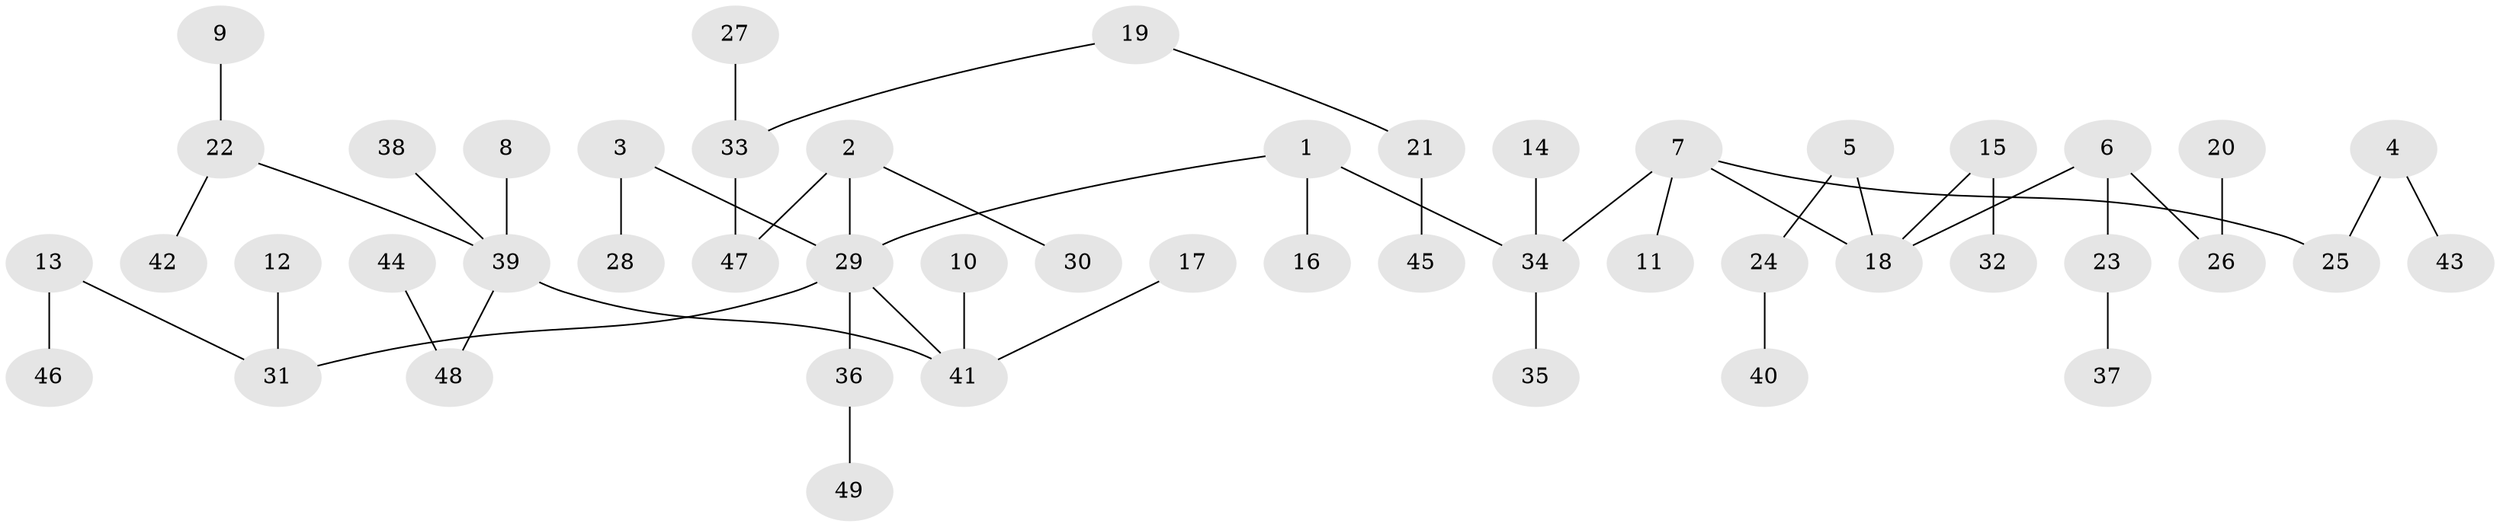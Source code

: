 // original degree distribution, {2: 0.26804123711340205, 3: 0.1134020618556701, 6: 0.010309278350515464, 5: 0.020618556701030927, 8: 0.010309278350515464, 4: 0.07216494845360824, 7: 0.010309278350515464, 1: 0.4948453608247423}
// Generated by graph-tools (version 1.1) at 2025/02/03/09/25 03:02:25]
// undirected, 49 vertices, 48 edges
graph export_dot {
graph [start="1"]
  node [color=gray90,style=filled];
  1;
  2;
  3;
  4;
  5;
  6;
  7;
  8;
  9;
  10;
  11;
  12;
  13;
  14;
  15;
  16;
  17;
  18;
  19;
  20;
  21;
  22;
  23;
  24;
  25;
  26;
  27;
  28;
  29;
  30;
  31;
  32;
  33;
  34;
  35;
  36;
  37;
  38;
  39;
  40;
  41;
  42;
  43;
  44;
  45;
  46;
  47;
  48;
  49;
  1 -- 16 [weight=1.0];
  1 -- 29 [weight=1.0];
  1 -- 34 [weight=1.0];
  2 -- 29 [weight=1.0];
  2 -- 30 [weight=1.0];
  2 -- 47 [weight=1.0];
  3 -- 28 [weight=1.0];
  3 -- 29 [weight=1.0];
  4 -- 25 [weight=1.0];
  4 -- 43 [weight=1.0];
  5 -- 18 [weight=1.0];
  5 -- 24 [weight=1.0];
  6 -- 18 [weight=1.0];
  6 -- 23 [weight=1.0];
  6 -- 26 [weight=1.0];
  7 -- 11 [weight=1.0];
  7 -- 18 [weight=1.0];
  7 -- 25 [weight=1.0];
  7 -- 34 [weight=1.0];
  8 -- 39 [weight=1.0];
  9 -- 22 [weight=1.0];
  10 -- 41 [weight=1.0];
  12 -- 31 [weight=1.0];
  13 -- 31 [weight=1.0];
  13 -- 46 [weight=1.0];
  14 -- 34 [weight=1.0];
  15 -- 18 [weight=1.0];
  15 -- 32 [weight=1.0];
  17 -- 41 [weight=1.0];
  19 -- 21 [weight=1.0];
  19 -- 33 [weight=1.0];
  20 -- 26 [weight=1.0];
  21 -- 45 [weight=1.0];
  22 -- 39 [weight=1.0];
  22 -- 42 [weight=1.0];
  23 -- 37 [weight=1.0];
  24 -- 40 [weight=1.0];
  27 -- 33 [weight=1.0];
  29 -- 31 [weight=1.0];
  29 -- 36 [weight=1.0];
  29 -- 41 [weight=1.0];
  33 -- 47 [weight=1.0];
  34 -- 35 [weight=1.0];
  36 -- 49 [weight=1.0];
  38 -- 39 [weight=1.0];
  39 -- 41 [weight=1.0];
  39 -- 48 [weight=1.0];
  44 -- 48 [weight=1.0];
}

